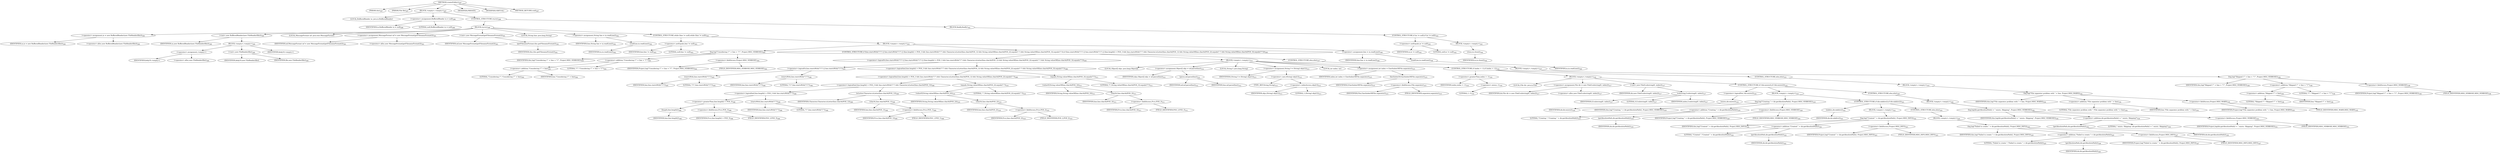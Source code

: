 digraph "createFolders" {  
"789" [label = <(METHOD,createFolders)<SUB>297</SUB>> ]
"64" [label = <(PARAM,this)<SUB>297</SUB>> ]
"790" [label = <(PARAM,File file)<SUB>297</SUB>> ]
"791" [label = <(BLOCK,&lt;empty&gt;,&lt;empty&gt;)<SUB>297</SUB>> ]
"62" [label = <(LOCAL,BufferedReader in: java.io.BufferedReader)> ]
"792" [label = <(&lt;operator&gt;.assignment,BufferedReader in = null)<SUB>298</SUB>> ]
"793" [label = <(IDENTIFIER,in,BufferedReader in = null)<SUB>298</SUB>> ]
"794" [label = <(LITERAL,null,BufferedReader in = null)<SUB>298</SUB>> ]
"795" [label = <(CONTROL_STRUCTURE,try,try)<SUB>299</SUB>> ]
"796" [label = <(BLOCK,try,try)<SUB>299</SUB>> ]
"797" [label = <(&lt;operator&gt;.assignment,in = new BufferedReader(new FileReader(file)))<SUB>300</SUB>> ]
"798" [label = <(IDENTIFIER,in,in = new BufferedReader(new FileReader(file)))<SUB>300</SUB>> ]
"799" [label = <(&lt;operator&gt;.alloc,new BufferedReader(new FileReader(file)))<SUB>300</SUB>> ]
"800" [label = <(&lt;init&gt;,new BufferedReader(new FileReader(file)))<SUB>300</SUB>> ]
"61" [label = <(IDENTIFIER,in,new BufferedReader(new FileReader(file)))<SUB>300</SUB>> ]
"801" [label = <(BLOCK,&lt;empty&gt;,&lt;empty&gt;)<SUB>300</SUB>> ]
"802" [label = <(&lt;operator&gt;.assignment,&lt;empty&gt;)> ]
"803" [label = <(IDENTIFIER,$obj19,&lt;empty&gt;)> ]
"804" [label = <(&lt;operator&gt;.alloc,new FileReader(file))<SUB>300</SUB>> ]
"805" [label = <(&lt;init&gt;,new FileReader(file))<SUB>300</SUB>> ]
"806" [label = <(IDENTIFIER,$obj19,new FileReader(file))> ]
"807" [label = <(IDENTIFIER,file,new FileReader(file))<SUB>300</SUB>> ]
"808" [label = <(IDENTIFIER,$obj19,&lt;empty&gt;)> ]
"66" [label = <(LOCAL,MessageFormat mf: java.text.MessageFormat)> ]
"809" [label = <(&lt;operator&gt;.assignment,MessageFormat mf = new MessageFormat(getFilenameFormat()))<SUB>301</SUB>> ]
"810" [label = <(IDENTIFIER,mf,MessageFormat mf = new MessageFormat(getFilenameFormat()))<SUB>301</SUB>> ]
"811" [label = <(&lt;operator&gt;.alloc,new MessageFormat(getFilenameFormat()))<SUB>301</SUB>> ]
"812" [label = <(&lt;init&gt;,new MessageFormat(getFilenameFormat()))<SUB>301</SUB>> ]
"65" [label = <(IDENTIFIER,mf,new MessageFormat(getFilenameFormat()))<SUB>301</SUB>> ]
"813" [label = <(getFilenameFormat,this.getFilenameFormat())<SUB>301</SUB>> ]
"63" [label = <(IDENTIFIER,this,this.getFilenameFormat())<SUB>301</SUB>> ]
"814" [label = <(LOCAL,String line: java.lang.String)> ]
"815" [label = <(&lt;operator&gt;.assignment,String line = in.readLine())<SUB>302</SUB>> ]
"816" [label = <(IDENTIFIER,line,String line = in.readLine())<SUB>302</SUB>> ]
"817" [label = <(readLine,in.readLine())<SUB>302</SUB>> ]
"818" [label = <(IDENTIFIER,in,in.readLine())<SUB>302</SUB>> ]
"819" [label = <(CONTROL_STRUCTURE,while (line != null),while (line != null))<SUB>303</SUB>> ]
"820" [label = <(&lt;operator&gt;.notEquals,line != null)<SUB>303</SUB>> ]
"821" [label = <(IDENTIFIER,line,line != null)<SUB>303</SUB>> ]
"822" [label = <(LITERAL,null,line != null)<SUB>303</SUB>> ]
"823" [label = <(BLOCK,&lt;empty&gt;,&lt;empty&gt;)<SUB>303</SUB>> ]
"824" [label = <(log,log(&quot;Considering \&quot;&quot; + line + &quot;\&quot;&quot;, Project.MSG_VERBOSE))<SUB>304</SUB>> ]
"67" [label = <(IDENTIFIER,this,log(&quot;Considering \&quot;&quot; + line + &quot;\&quot;&quot;, Project.MSG_VERBOSE))<SUB>304</SUB>> ]
"825" [label = <(&lt;operator&gt;.addition,&quot;Considering \&quot;&quot; + line + &quot;\&quot;&quot;)<SUB>304</SUB>> ]
"826" [label = <(&lt;operator&gt;.addition,&quot;Considering \&quot;&quot; + line)<SUB>304</SUB>> ]
"827" [label = <(LITERAL,&quot;Considering \&quot;&quot;,&quot;Considering \&quot;&quot; + line)<SUB>304</SUB>> ]
"828" [label = <(IDENTIFIER,line,&quot;Considering \&quot;&quot; + line)<SUB>304</SUB>> ]
"829" [label = <(LITERAL,&quot;\&quot;&quot;,&quot;Considering \&quot;&quot; + line + &quot;\&quot;&quot;)<SUB>304</SUB>> ]
"830" [label = <(&lt;operator&gt;.fieldAccess,Project.MSG_VERBOSE)<SUB>304</SUB>> ]
"831" [label = <(IDENTIFIER,Project,log(&quot;Considering \&quot;&quot; + line + &quot;\&quot;&quot;, Project.MSG_VERBOSE))<SUB>304</SUB>> ]
"832" [label = <(FIELD_IDENTIFIER,MSG_VERBOSE,MSG_VERBOSE)<SUB>304</SUB>> ]
"833" [label = <(CONTROL_STRUCTURE,if (line.startsWith(&quot;\&quot;\\&quot;) || line.startsWith(&quot;\&quot;/&quot;) || (line.length() &gt; POS_3 &amp;&amp; line.startsWith(&quot;\&quot;&quot;) &amp;&amp; Character.isLetter(line.charAt(POS_1)) &amp;&amp; String.valueOf(line.charAt(POS_2)).equals(&quot;:&quot;) &amp;&amp; String.valueOf(line.charAt(POS_3)).equals(&quot;\\&quot;))),if (line.startsWith(&quot;\&quot;\\&quot;) || line.startsWith(&quot;\&quot;/&quot;) || (line.length() &gt; POS_3 &amp;&amp; line.startsWith(&quot;\&quot;&quot;) &amp;&amp; Character.isLetter(line.charAt(POS_1)) &amp;&amp; String.valueOf(line.charAt(POS_2)).equals(&quot;:&quot;) &amp;&amp; String.valueOf(line.charAt(POS_3)).equals(&quot;\\&quot;))))<SUB>305</SUB>> ]
"834" [label = <(&lt;operator&gt;.logicalOr,line.startsWith(&quot;\&quot;\\&quot;) || line.startsWith(&quot;\&quot;/&quot;) || (line.length() &gt; POS_3 &amp;&amp; line.startsWith(&quot;\&quot;&quot;) &amp;&amp; Character.isLetter(line.charAt(POS_1)) &amp;&amp; String.valueOf(line.charAt(POS_2)).equals(&quot;:&quot;) &amp;&amp; String.valueOf(line.charAt(POS_3)).equals(&quot;\\&quot;)))<SUB>305</SUB>> ]
"835" [label = <(&lt;operator&gt;.logicalOr,line.startsWith(&quot;\&quot;\\&quot;) || line.startsWith(&quot;\&quot;/&quot;))<SUB>305</SUB>> ]
"836" [label = <(startsWith,line.startsWith(&quot;\&quot;\\&quot;))<SUB>305</SUB>> ]
"837" [label = <(IDENTIFIER,line,line.startsWith(&quot;\&quot;\\&quot;))<SUB>305</SUB>> ]
"838" [label = <(LITERAL,&quot;\&quot;\\&quot;,line.startsWith(&quot;\&quot;\\&quot;))<SUB>305</SUB>> ]
"839" [label = <(startsWith,line.startsWith(&quot;\&quot;/&quot;))<SUB>306</SUB>> ]
"840" [label = <(IDENTIFIER,line,line.startsWith(&quot;\&quot;/&quot;))<SUB>306</SUB>> ]
"841" [label = <(LITERAL,&quot;\&quot;/&quot;,line.startsWith(&quot;\&quot;/&quot;))<SUB>306</SUB>> ]
"842" [label = <(&lt;operator&gt;.logicalAnd,line.length() &gt; POS_3 &amp;&amp; line.startsWith(&quot;\&quot;&quot;) &amp;&amp; Character.isLetter(line.charAt(POS_1)) &amp;&amp; String.valueOf(line.charAt(POS_2)).equals(&quot;:&quot;) &amp;&amp; String.valueOf(line.charAt(POS_3)).equals(&quot;\\&quot;))<SUB>308</SUB>> ]
"843" [label = <(&lt;operator&gt;.logicalAnd,line.length() &gt; POS_3 &amp;&amp; line.startsWith(&quot;\&quot;&quot;) &amp;&amp; Character.isLetter(line.charAt(POS_1)) &amp;&amp; String.valueOf(line.charAt(POS_2)).equals(&quot;:&quot;))<SUB>308</SUB>> ]
"844" [label = <(&lt;operator&gt;.logicalAnd,line.length() &gt; POS_3 &amp;&amp; line.startsWith(&quot;\&quot;&quot;) &amp;&amp; Character.isLetter(line.charAt(POS_1)))<SUB>308</SUB>> ]
"845" [label = <(&lt;operator&gt;.logicalAnd,line.length() &gt; POS_3 &amp;&amp; line.startsWith(&quot;\&quot;&quot;))<SUB>308</SUB>> ]
"846" [label = <(&lt;operator&gt;.greaterThan,line.length() &gt; POS_3)<SUB>308</SUB>> ]
"847" [label = <(length,line.length())<SUB>308</SUB>> ]
"848" [label = <(IDENTIFIER,line,line.length())<SUB>308</SUB>> ]
"849" [label = <(&lt;operator&gt;.fieldAccess,Pvcs.POS_3)<SUB>308</SUB>> ]
"850" [label = <(IDENTIFIER,Pvcs,line.length() &gt; POS_3)<SUB>308</SUB>> ]
"851" [label = <(FIELD_IDENTIFIER,POS_3,POS_3)<SUB>308</SUB>> ]
"852" [label = <(startsWith,line.startsWith(&quot;\&quot;&quot;))<SUB>308</SUB>> ]
"853" [label = <(IDENTIFIER,line,line.startsWith(&quot;\&quot;&quot;))<SUB>308</SUB>> ]
"854" [label = <(LITERAL,&quot;\&quot;&quot;,line.startsWith(&quot;\&quot;&quot;))<SUB>308</SUB>> ]
"855" [label = <(isLetter,Character.isLetter(line.charAt(POS_1)))<SUB>309</SUB>> ]
"856" [label = <(IDENTIFIER,Character,Character.isLetter(line.charAt(POS_1)))<SUB>309</SUB>> ]
"857" [label = <(charAt,line.charAt(POS_1))<SUB>309</SUB>> ]
"858" [label = <(IDENTIFIER,line,line.charAt(POS_1))<SUB>309</SUB>> ]
"859" [label = <(&lt;operator&gt;.fieldAccess,Pvcs.POS_1)<SUB>309</SUB>> ]
"860" [label = <(IDENTIFIER,Pvcs,line.charAt(POS_1))<SUB>309</SUB>> ]
"861" [label = <(FIELD_IDENTIFIER,POS_1,POS_1)<SUB>309</SUB>> ]
"862" [label = <(equals,String.valueOf(line.charAt(POS_2)).equals(&quot;:&quot;))<SUB>310</SUB>> ]
"863" [label = <(valueOf,String.valueOf(line.charAt(POS_2)))<SUB>310</SUB>> ]
"864" [label = <(IDENTIFIER,String,String.valueOf(line.charAt(POS_2)))<SUB>310</SUB>> ]
"865" [label = <(charAt,line.charAt(POS_2))<SUB>310</SUB>> ]
"866" [label = <(IDENTIFIER,line,line.charAt(POS_2))<SUB>310</SUB>> ]
"867" [label = <(&lt;operator&gt;.fieldAccess,Pvcs.POS_2)<SUB>310</SUB>> ]
"868" [label = <(IDENTIFIER,Pvcs,line.charAt(POS_2))<SUB>310</SUB>> ]
"869" [label = <(FIELD_IDENTIFIER,POS_2,POS_2)<SUB>310</SUB>> ]
"870" [label = <(LITERAL,&quot;:&quot;,String.valueOf(line.charAt(POS_2)).equals(&quot;:&quot;))<SUB>310</SUB>> ]
"871" [label = <(equals,String.valueOf(line.charAt(POS_3)).equals(&quot;\\&quot;))<SUB>311</SUB>> ]
"872" [label = <(valueOf,String.valueOf(line.charAt(POS_3)))<SUB>311</SUB>> ]
"873" [label = <(IDENTIFIER,String,String.valueOf(line.charAt(POS_3)))<SUB>311</SUB>> ]
"874" [label = <(charAt,line.charAt(POS_3))<SUB>311</SUB>> ]
"875" [label = <(IDENTIFIER,line,line.charAt(POS_3))<SUB>311</SUB>> ]
"876" [label = <(&lt;operator&gt;.fieldAccess,Pvcs.POS_3)<SUB>311</SUB>> ]
"877" [label = <(IDENTIFIER,Pvcs,line.charAt(POS_3))<SUB>311</SUB>> ]
"878" [label = <(FIELD_IDENTIFIER,POS_3,POS_3)<SUB>311</SUB>> ]
"879" [label = <(LITERAL,&quot;\\&quot;,String.valueOf(line.charAt(POS_3)).equals(&quot;\\&quot;))<SUB>311</SUB>> ]
"880" [label = <(BLOCK,&lt;empty&gt;,&lt;empty&gt;)<SUB>311</SUB>> ]
"881" [label = <(LOCAL,Object[] objs: java.lang.Object[])> ]
"882" [label = <(&lt;operator&gt;.assignment,Object[] objs = mf.parse(line))<SUB>312</SUB>> ]
"883" [label = <(IDENTIFIER,objs,Object[] objs = mf.parse(line))<SUB>312</SUB>> ]
"884" [label = <(parse,mf.parse(line))<SUB>312</SUB>> ]
"885" [label = <(IDENTIFIER,mf,mf.parse(line))<SUB>312</SUB>> ]
"886" [label = <(IDENTIFIER,line,mf.parse(line))<SUB>312</SUB>> ]
"887" [label = <(LOCAL,String f: java.lang.String)> ]
"888" [label = <(&lt;operator&gt;.assignment,String f = (String) objs[1])<SUB>313</SUB>> ]
"889" [label = <(IDENTIFIER,f,String f = (String) objs[1])<SUB>313</SUB>> ]
"890" [label = <(&lt;operator&gt;.cast,(String) objs[1])<SUB>313</SUB>> ]
"891" [label = <(TYPE_REF,String,String)<SUB>313</SUB>> ]
"892" [label = <(&lt;operator&gt;.indexAccess,objs[1])<SUB>313</SUB>> ]
"893" [label = <(IDENTIFIER,objs,(String) objs[1])<SUB>313</SUB>> ]
"894" [label = <(LITERAL,1,(String) objs[1])<SUB>313</SUB>> ]
"895" [label = <(LOCAL,int index: int)> ]
"896" [label = <(&lt;operator&gt;.assignment,int index = f.lastIndexOf(File.separator))<SUB>315</SUB>> ]
"897" [label = <(IDENTIFIER,index,int index = f.lastIndexOf(File.separator))<SUB>315</SUB>> ]
"898" [label = <(lastIndexOf,f.lastIndexOf(File.separator))<SUB>315</SUB>> ]
"899" [label = <(IDENTIFIER,f,f.lastIndexOf(File.separator))<SUB>315</SUB>> ]
"900" [label = <(&lt;operator&gt;.fieldAccess,File.separator)<SUB>315</SUB>> ]
"901" [label = <(IDENTIFIER,File,f.lastIndexOf(File.separator))<SUB>315</SUB>> ]
"902" [label = <(FIELD_IDENTIFIER,separator,separator)<SUB>315</SUB>> ]
"903" [label = <(CONTROL_STRUCTURE,if (index &gt; -1),if (index &gt; -1))<SUB>316</SUB>> ]
"904" [label = <(&lt;operator&gt;.greaterThan,index &gt; -1)<SUB>316</SUB>> ]
"905" [label = <(IDENTIFIER,index,index &gt; -1)<SUB>316</SUB>> ]
"906" [label = <(&lt;operator&gt;.minus,-1)<SUB>316</SUB>> ]
"907" [label = <(LITERAL,1,-1)<SUB>316</SUB>> ]
"908" [label = <(BLOCK,&lt;empty&gt;,&lt;empty&gt;)<SUB>316</SUB>> ]
"69" [label = <(LOCAL,File dir: java.io.File)> ]
"909" [label = <(&lt;operator&gt;.assignment,File dir = new File(f.substring(0, index)))<SUB>317</SUB>> ]
"910" [label = <(IDENTIFIER,dir,File dir = new File(f.substring(0, index)))<SUB>317</SUB>> ]
"911" [label = <(&lt;operator&gt;.alloc,new File(f.substring(0, index)))<SUB>317</SUB>> ]
"912" [label = <(&lt;init&gt;,new File(f.substring(0, index)))<SUB>317</SUB>> ]
"68" [label = <(IDENTIFIER,dir,new File(f.substring(0, index)))<SUB>317</SUB>> ]
"913" [label = <(substring,f.substring(0, index))<SUB>317</SUB>> ]
"914" [label = <(IDENTIFIER,f,f.substring(0, index))<SUB>317</SUB>> ]
"915" [label = <(LITERAL,0,f.substring(0, index))<SUB>317</SUB>> ]
"916" [label = <(IDENTIFIER,index,f.substring(0, index))<SUB>317</SUB>> ]
"917" [label = <(CONTROL_STRUCTURE,if (!dir.exists()),if (!dir.exists()))<SUB>318</SUB>> ]
"918" [label = <(&lt;operator&gt;.logicalNot,!dir.exists())<SUB>318</SUB>> ]
"919" [label = <(exists,dir.exists())<SUB>318</SUB>> ]
"920" [label = <(IDENTIFIER,dir,dir.exists())<SUB>318</SUB>> ]
"921" [label = <(BLOCK,&lt;empty&gt;,&lt;empty&gt;)<SUB>318</SUB>> ]
"922" [label = <(log,log(&quot;Creating &quot; + dir.getAbsolutePath(), Project.MSG_VERBOSE))<SUB>319</SUB>> ]
"70" [label = <(IDENTIFIER,this,log(&quot;Creating &quot; + dir.getAbsolutePath(), Project.MSG_VERBOSE))<SUB>319</SUB>> ]
"923" [label = <(&lt;operator&gt;.addition,&quot;Creating &quot; + dir.getAbsolutePath())<SUB>319</SUB>> ]
"924" [label = <(LITERAL,&quot;Creating &quot;,&quot;Creating &quot; + dir.getAbsolutePath())<SUB>319</SUB>> ]
"925" [label = <(getAbsolutePath,dir.getAbsolutePath())<SUB>319</SUB>> ]
"926" [label = <(IDENTIFIER,dir,dir.getAbsolutePath())<SUB>319</SUB>> ]
"927" [label = <(&lt;operator&gt;.fieldAccess,Project.MSG_VERBOSE)<SUB>320</SUB>> ]
"928" [label = <(IDENTIFIER,Project,log(&quot;Creating &quot; + dir.getAbsolutePath(), Project.MSG_VERBOSE))<SUB>320</SUB>> ]
"929" [label = <(FIELD_IDENTIFIER,MSG_VERBOSE,MSG_VERBOSE)<SUB>320</SUB>> ]
"930" [label = <(CONTROL_STRUCTURE,if (dir.mkdirs()),if (dir.mkdirs()))<SUB>321</SUB>> ]
"931" [label = <(mkdirs,dir.mkdirs())<SUB>321</SUB>> ]
"932" [label = <(IDENTIFIER,dir,dir.mkdirs())<SUB>321</SUB>> ]
"933" [label = <(BLOCK,&lt;empty&gt;,&lt;empty&gt;)<SUB>321</SUB>> ]
"934" [label = <(log,log(&quot;Created &quot; + dir.getAbsolutePath(), Project.MSG_INFO))<SUB>322</SUB>> ]
"71" [label = <(IDENTIFIER,this,log(&quot;Created &quot; + dir.getAbsolutePath(), Project.MSG_INFO))<SUB>322</SUB>> ]
"935" [label = <(&lt;operator&gt;.addition,&quot;Created &quot; + dir.getAbsolutePath())<SUB>322</SUB>> ]
"936" [label = <(LITERAL,&quot;Created &quot;,&quot;Created &quot; + dir.getAbsolutePath())<SUB>322</SUB>> ]
"937" [label = <(getAbsolutePath,dir.getAbsolutePath())<SUB>322</SUB>> ]
"938" [label = <(IDENTIFIER,dir,dir.getAbsolutePath())<SUB>322</SUB>> ]
"939" [label = <(&lt;operator&gt;.fieldAccess,Project.MSG_INFO)<SUB>323</SUB>> ]
"940" [label = <(IDENTIFIER,Project,log(&quot;Created &quot; + dir.getAbsolutePath(), Project.MSG_INFO))<SUB>323</SUB>> ]
"941" [label = <(FIELD_IDENTIFIER,MSG_INFO,MSG_INFO)<SUB>323</SUB>> ]
"942" [label = <(CONTROL_STRUCTURE,else,else)<SUB>324</SUB>> ]
"943" [label = <(BLOCK,&lt;empty&gt;,&lt;empty&gt;)<SUB>324</SUB>> ]
"944" [label = <(log,log(&quot;Failed to create &quot; + dir.getAbsolutePath(), Project.MSG_INFO))<SUB>325</SUB>> ]
"72" [label = <(IDENTIFIER,this,log(&quot;Failed to create &quot; + dir.getAbsolutePath(), Project.MSG_INFO))<SUB>325</SUB>> ]
"945" [label = <(&lt;operator&gt;.addition,&quot;Failed to create &quot; + dir.getAbsolutePath())<SUB>325</SUB>> ]
"946" [label = <(LITERAL,&quot;Failed to create &quot;,&quot;Failed to create &quot; + dir.getAbsolutePath())<SUB>325</SUB>> ]
"947" [label = <(getAbsolutePath,dir.getAbsolutePath())<SUB>326</SUB>> ]
"948" [label = <(IDENTIFIER,dir,dir.getAbsolutePath())<SUB>326</SUB>> ]
"949" [label = <(&lt;operator&gt;.fieldAccess,Project.MSG_INFO)<SUB>327</SUB>> ]
"950" [label = <(IDENTIFIER,Project,log(&quot;Failed to create &quot; + dir.getAbsolutePath(), Project.MSG_INFO))<SUB>327</SUB>> ]
"951" [label = <(FIELD_IDENTIFIER,MSG_INFO,MSG_INFO)<SUB>327</SUB>> ]
"952" [label = <(CONTROL_STRUCTURE,else,else)<SUB>329</SUB>> ]
"953" [label = <(BLOCK,&lt;empty&gt;,&lt;empty&gt;)<SUB>329</SUB>> ]
"954" [label = <(log,log(dir.getAbsolutePath() + &quot; exists. Skipping&quot;, Project.MSG_VERBOSE))<SUB>330</SUB>> ]
"73" [label = <(IDENTIFIER,this,log(dir.getAbsolutePath() + &quot; exists. Skipping&quot;, Project.MSG_VERBOSE))<SUB>330</SUB>> ]
"955" [label = <(&lt;operator&gt;.addition,dir.getAbsolutePath() + &quot; exists. Skipping&quot;)<SUB>330</SUB>> ]
"956" [label = <(getAbsolutePath,dir.getAbsolutePath())<SUB>330</SUB>> ]
"957" [label = <(IDENTIFIER,dir,dir.getAbsolutePath())<SUB>330</SUB>> ]
"958" [label = <(LITERAL,&quot; exists. Skipping&quot;,dir.getAbsolutePath() + &quot; exists. Skipping&quot;)<SUB>330</SUB>> ]
"959" [label = <(&lt;operator&gt;.fieldAccess,Project.MSG_VERBOSE)<SUB>331</SUB>> ]
"960" [label = <(IDENTIFIER,Project,log(dir.getAbsolutePath() + &quot; exists. Skipping&quot;, Project.MSG_VERBOSE))<SUB>331</SUB>> ]
"961" [label = <(FIELD_IDENTIFIER,MSG_VERBOSE,MSG_VERBOSE)<SUB>331</SUB>> ]
"962" [label = <(CONTROL_STRUCTURE,else,else)<SUB>333</SUB>> ]
"963" [label = <(BLOCK,&lt;empty&gt;,&lt;empty&gt;)<SUB>333</SUB>> ]
"964" [label = <(log,log(&quot;File separator problem with &quot; + line, Project.MSG_WARN))<SUB>334</SUB>> ]
"74" [label = <(IDENTIFIER,this,log(&quot;File separator problem with &quot; + line, Project.MSG_WARN))<SUB>334</SUB>> ]
"965" [label = <(&lt;operator&gt;.addition,&quot;File separator problem with &quot; + line)<SUB>334</SUB>> ]
"966" [label = <(LITERAL,&quot;File separator problem with &quot;,&quot;File separator problem with &quot; + line)<SUB>334</SUB>> ]
"967" [label = <(IDENTIFIER,line,&quot;File separator problem with &quot; + line)<SUB>334</SUB>> ]
"968" [label = <(&lt;operator&gt;.fieldAccess,Project.MSG_WARN)<SUB>335</SUB>> ]
"969" [label = <(IDENTIFIER,Project,log(&quot;File separator problem with &quot; + line, Project.MSG_WARN))<SUB>335</SUB>> ]
"970" [label = <(FIELD_IDENTIFIER,MSG_WARN,MSG_WARN)<SUB>335</SUB>> ]
"971" [label = <(CONTROL_STRUCTURE,else,else)<SUB>337</SUB>> ]
"972" [label = <(BLOCK,&lt;empty&gt;,&lt;empty&gt;)<SUB>337</SUB>> ]
"973" [label = <(log,log(&quot;Skipped \&quot;&quot; + line + &quot;\&quot;&quot;, Project.MSG_VERBOSE))<SUB>338</SUB>> ]
"75" [label = <(IDENTIFIER,this,log(&quot;Skipped \&quot;&quot; + line + &quot;\&quot;&quot;, Project.MSG_VERBOSE))<SUB>338</SUB>> ]
"974" [label = <(&lt;operator&gt;.addition,&quot;Skipped \&quot;&quot; + line + &quot;\&quot;&quot;)<SUB>338</SUB>> ]
"975" [label = <(&lt;operator&gt;.addition,&quot;Skipped \&quot;&quot; + line)<SUB>338</SUB>> ]
"976" [label = <(LITERAL,&quot;Skipped \&quot;&quot;,&quot;Skipped \&quot;&quot; + line)<SUB>338</SUB>> ]
"977" [label = <(IDENTIFIER,line,&quot;Skipped \&quot;&quot; + line)<SUB>338</SUB>> ]
"978" [label = <(LITERAL,&quot;\&quot;&quot;,&quot;Skipped \&quot;&quot; + line + &quot;\&quot;&quot;)<SUB>338</SUB>> ]
"979" [label = <(&lt;operator&gt;.fieldAccess,Project.MSG_VERBOSE)<SUB>338</SUB>> ]
"980" [label = <(IDENTIFIER,Project,log(&quot;Skipped \&quot;&quot; + line + &quot;\&quot;&quot;, Project.MSG_VERBOSE))<SUB>338</SUB>> ]
"981" [label = <(FIELD_IDENTIFIER,MSG_VERBOSE,MSG_VERBOSE)<SUB>338</SUB>> ]
"982" [label = <(&lt;operator&gt;.assignment,line = in.readLine())<SUB>340</SUB>> ]
"983" [label = <(IDENTIFIER,line,line = in.readLine())<SUB>340</SUB>> ]
"984" [label = <(readLine,in.readLine())<SUB>340</SUB>> ]
"985" [label = <(IDENTIFIER,in,in.readLine())<SUB>340</SUB>> ]
"986" [label = <(BLOCK,finally,finally)<SUB>342</SUB>> ]
"987" [label = <(CONTROL_STRUCTURE,if (in != null),if (in != null))<SUB>343</SUB>> ]
"988" [label = <(&lt;operator&gt;.notEquals,in != null)<SUB>343</SUB>> ]
"989" [label = <(IDENTIFIER,in,in != null)<SUB>343</SUB>> ]
"990" [label = <(LITERAL,null,in != null)<SUB>343</SUB>> ]
"991" [label = <(BLOCK,&lt;empty&gt;,&lt;empty&gt;)<SUB>343</SUB>> ]
"992" [label = <(close,in.close())<SUB>344</SUB>> ]
"993" [label = <(IDENTIFIER,in,in.close())<SUB>344</SUB>> ]
"994" [label = <(MODIFIER,PRIVATE)> ]
"995" [label = <(MODIFIER,VIRTUAL)> ]
"996" [label = <(METHOD_RETURN,void)<SUB>297</SUB>> ]
  "789" -> "64" 
  "789" -> "790" 
  "789" -> "791" 
  "789" -> "994" 
  "789" -> "995" 
  "789" -> "996" 
  "791" -> "62" 
  "791" -> "792" 
  "791" -> "795" 
  "792" -> "793" 
  "792" -> "794" 
  "795" -> "796" 
  "795" -> "986" 
  "796" -> "797" 
  "796" -> "800" 
  "796" -> "66" 
  "796" -> "809" 
  "796" -> "812" 
  "796" -> "814" 
  "796" -> "815" 
  "796" -> "819" 
  "797" -> "798" 
  "797" -> "799" 
  "800" -> "61" 
  "800" -> "801" 
  "801" -> "802" 
  "801" -> "805" 
  "801" -> "808" 
  "802" -> "803" 
  "802" -> "804" 
  "805" -> "806" 
  "805" -> "807" 
  "809" -> "810" 
  "809" -> "811" 
  "812" -> "65" 
  "812" -> "813" 
  "813" -> "63" 
  "815" -> "816" 
  "815" -> "817" 
  "817" -> "818" 
  "819" -> "820" 
  "819" -> "823" 
  "820" -> "821" 
  "820" -> "822" 
  "823" -> "824" 
  "823" -> "833" 
  "823" -> "982" 
  "824" -> "67" 
  "824" -> "825" 
  "824" -> "830" 
  "825" -> "826" 
  "825" -> "829" 
  "826" -> "827" 
  "826" -> "828" 
  "830" -> "831" 
  "830" -> "832" 
  "833" -> "834" 
  "833" -> "880" 
  "833" -> "971" 
  "834" -> "835" 
  "834" -> "842" 
  "835" -> "836" 
  "835" -> "839" 
  "836" -> "837" 
  "836" -> "838" 
  "839" -> "840" 
  "839" -> "841" 
  "842" -> "843" 
  "842" -> "871" 
  "843" -> "844" 
  "843" -> "862" 
  "844" -> "845" 
  "844" -> "855" 
  "845" -> "846" 
  "845" -> "852" 
  "846" -> "847" 
  "846" -> "849" 
  "847" -> "848" 
  "849" -> "850" 
  "849" -> "851" 
  "852" -> "853" 
  "852" -> "854" 
  "855" -> "856" 
  "855" -> "857" 
  "857" -> "858" 
  "857" -> "859" 
  "859" -> "860" 
  "859" -> "861" 
  "862" -> "863" 
  "862" -> "870" 
  "863" -> "864" 
  "863" -> "865" 
  "865" -> "866" 
  "865" -> "867" 
  "867" -> "868" 
  "867" -> "869" 
  "871" -> "872" 
  "871" -> "879" 
  "872" -> "873" 
  "872" -> "874" 
  "874" -> "875" 
  "874" -> "876" 
  "876" -> "877" 
  "876" -> "878" 
  "880" -> "881" 
  "880" -> "882" 
  "880" -> "887" 
  "880" -> "888" 
  "880" -> "895" 
  "880" -> "896" 
  "880" -> "903" 
  "882" -> "883" 
  "882" -> "884" 
  "884" -> "885" 
  "884" -> "886" 
  "888" -> "889" 
  "888" -> "890" 
  "890" -> "891" 
  "890" -> "892" 
  "892" -> "893" 
  "892" -> "894" 
  "896" -> "897" 
  "896" -> "898" 
  "898" -> "899" 
  "898" -> "900" 
  "900" -> "901" 
  "900" -> "902" 
  "903" -> "904" 
  "903" -> "908" 
  "903" -> "962" 
  "904" -> "905" 
  "904" -> "906" 
  "906" -> "907" 
  "908" -> "69" 
  "908" -> "909" 
  "908" -> "912" 
  "908" -> "917" 
  "909" -> "910" 
  "909" -> "911" 
  "912" -> "68" 
  "912" -> "913" 
  "913" -> "914" 
  "913" -> "915" 
  "913" -> "916" 
  "917" -> "918" 
  "917" -> "921" 
  "917" -> "952" 
  "918" -> "919" 
  "919" -> "920" 
  "921" -> "922" 
  "921" -> "930" 
  "922" -> "70" 
  "922" -> "923" 
  "922" -> "927" 
  "923" -> "924" 
  "923" -> "925" 
  "925" -> "926" 
  "927" -> "928" 
  "927" -> "929" 
  "930" -> "931" 
  "930" -> "933" 
  "930" -> "942" 
  "931" -> "932" 
  "933" -> "934" 
  "934" -> "71" 
  "934" -> "935" 
  "934" -> "939" 
  "935" -> "936" 
  "935" -> "937" 
  "937" -> "938" 
  "939" -> "940" 
  "939" -> "941" 
  "942" -> "943" 
  "943" -> "944" 
  "944" -> "72" 
  "944" -> "945" 
  "944" -> "949" 
  "945" -> "946" 
  "945" -> "947" 
  "947" -> "948" 
  "949" -> "950" 
  "949" -> "951" 
  "952" -> "953" 
  "953" -> "954" 
  "954" -> "73" 
  "954" -> "955" 
  "954" -> "959" 
  "955" -> "956" 
  "955" -> "958" 
  "956" -> "957" 
  "959" -> "960" 
  "959" -> "961" 
  "962" -> "963" 
  "963" -> "964" 
  "964" -> "74" 
  "964" -> "965" 
  "964" -> "968" 
  "965" -> "966" 
  "965" -> "967" 
  "968" -> "969" 
  "968" -> "970" 
  "971" -> "972" 
  "972" -> "973" 
  "973" -> "75" 
  "973" -> "974" 
  "973" -> "979" 
  "974" -> "975" 
  "974" -> "978" 
  "975" -> "976" 
  "975" -> "977" 
  "979" -> "980" 
  "979" -> "981" 
  "982" -> "983" 
  "982" -> "984" 
  "984" -> "985" 
  "986" -> "987" 
  "987" -> "988" 
  "987" -> "991" 
  "988" -> "989" 
  "988" -> "990" 
  "991" -> "992" 
  "992" -> "993" 
}
